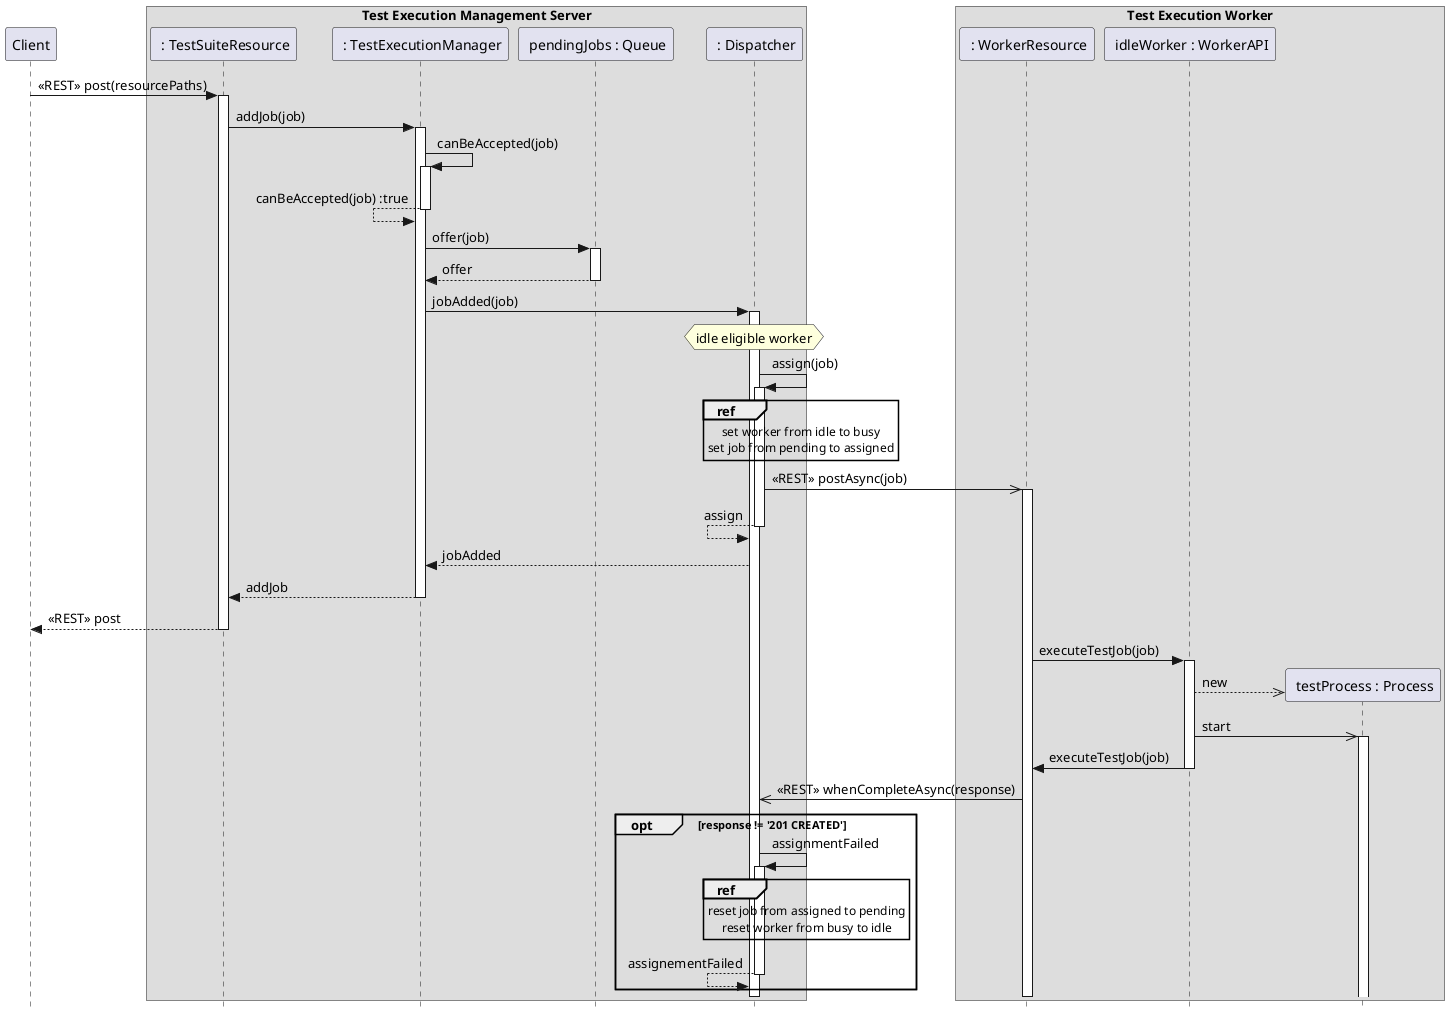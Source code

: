 @startuml Enqueue Test Job
hide footbox
skinparam style strictuml

participant Client
box "Test Execution Management Server"
    participant " : TestSuiteResource" as TSR
    participant " : TestExecutionManager" as TEM
    participant " pendingJobs : Queue" as PQ
    participant " : Dispatcher" as D
end box
box "Test Execution Worker"
    participant " : WorkerResource" as WR
    participant " idleWorker : WorkerAPI" as IW
    participant " testProcess : Process" as TP
end box

Client -> TSR ++ : «REST» post(resourcePaths)
'activate TSR
TSR -> TEM ++ : addJob(job)
TEM -> TEM ++ : canBeAccepted(job)
TEM <-- TEM -- : canBeAccepted(job) :true
TEM -> PQ ++ : offer(job)
TEM <-- PQ -- : offer
TEM -> D ++ : jobAdded(job)

hnote over D: idle eligible worker
D -> D ++ : assign(job)

ref over D
    set worker from idle to busy
    set job from pending to assigned
end ref

D ->> WR: «REST» postAsync(job)
activate WR
D <-- D -- : assign
TEM <-- D: jobAdded
TSR <-- TEM -- : addJob
Client <-- TSR -- : «REST» post
    WR -> IW: executeTestJob(job)
    activate IW
    create TP
    IW -->> TP: new
    IW ->> TP: start
    activate TP
    WR <- IW: executeTestJob(job)
    deactivate IW
D <<- WR: «REST» whenCompleteAsync(response)
opt response != '201 CREATED'
    D -> D ++ : assignmentFailed
    ref over D
        reset job from assigned to pending
        reset worker from busy to idle
    end ref
    D <-- D -- : assignementFailed
end
deactivate WR
activate D
deactivate D

    

deactivate D



@enduml
